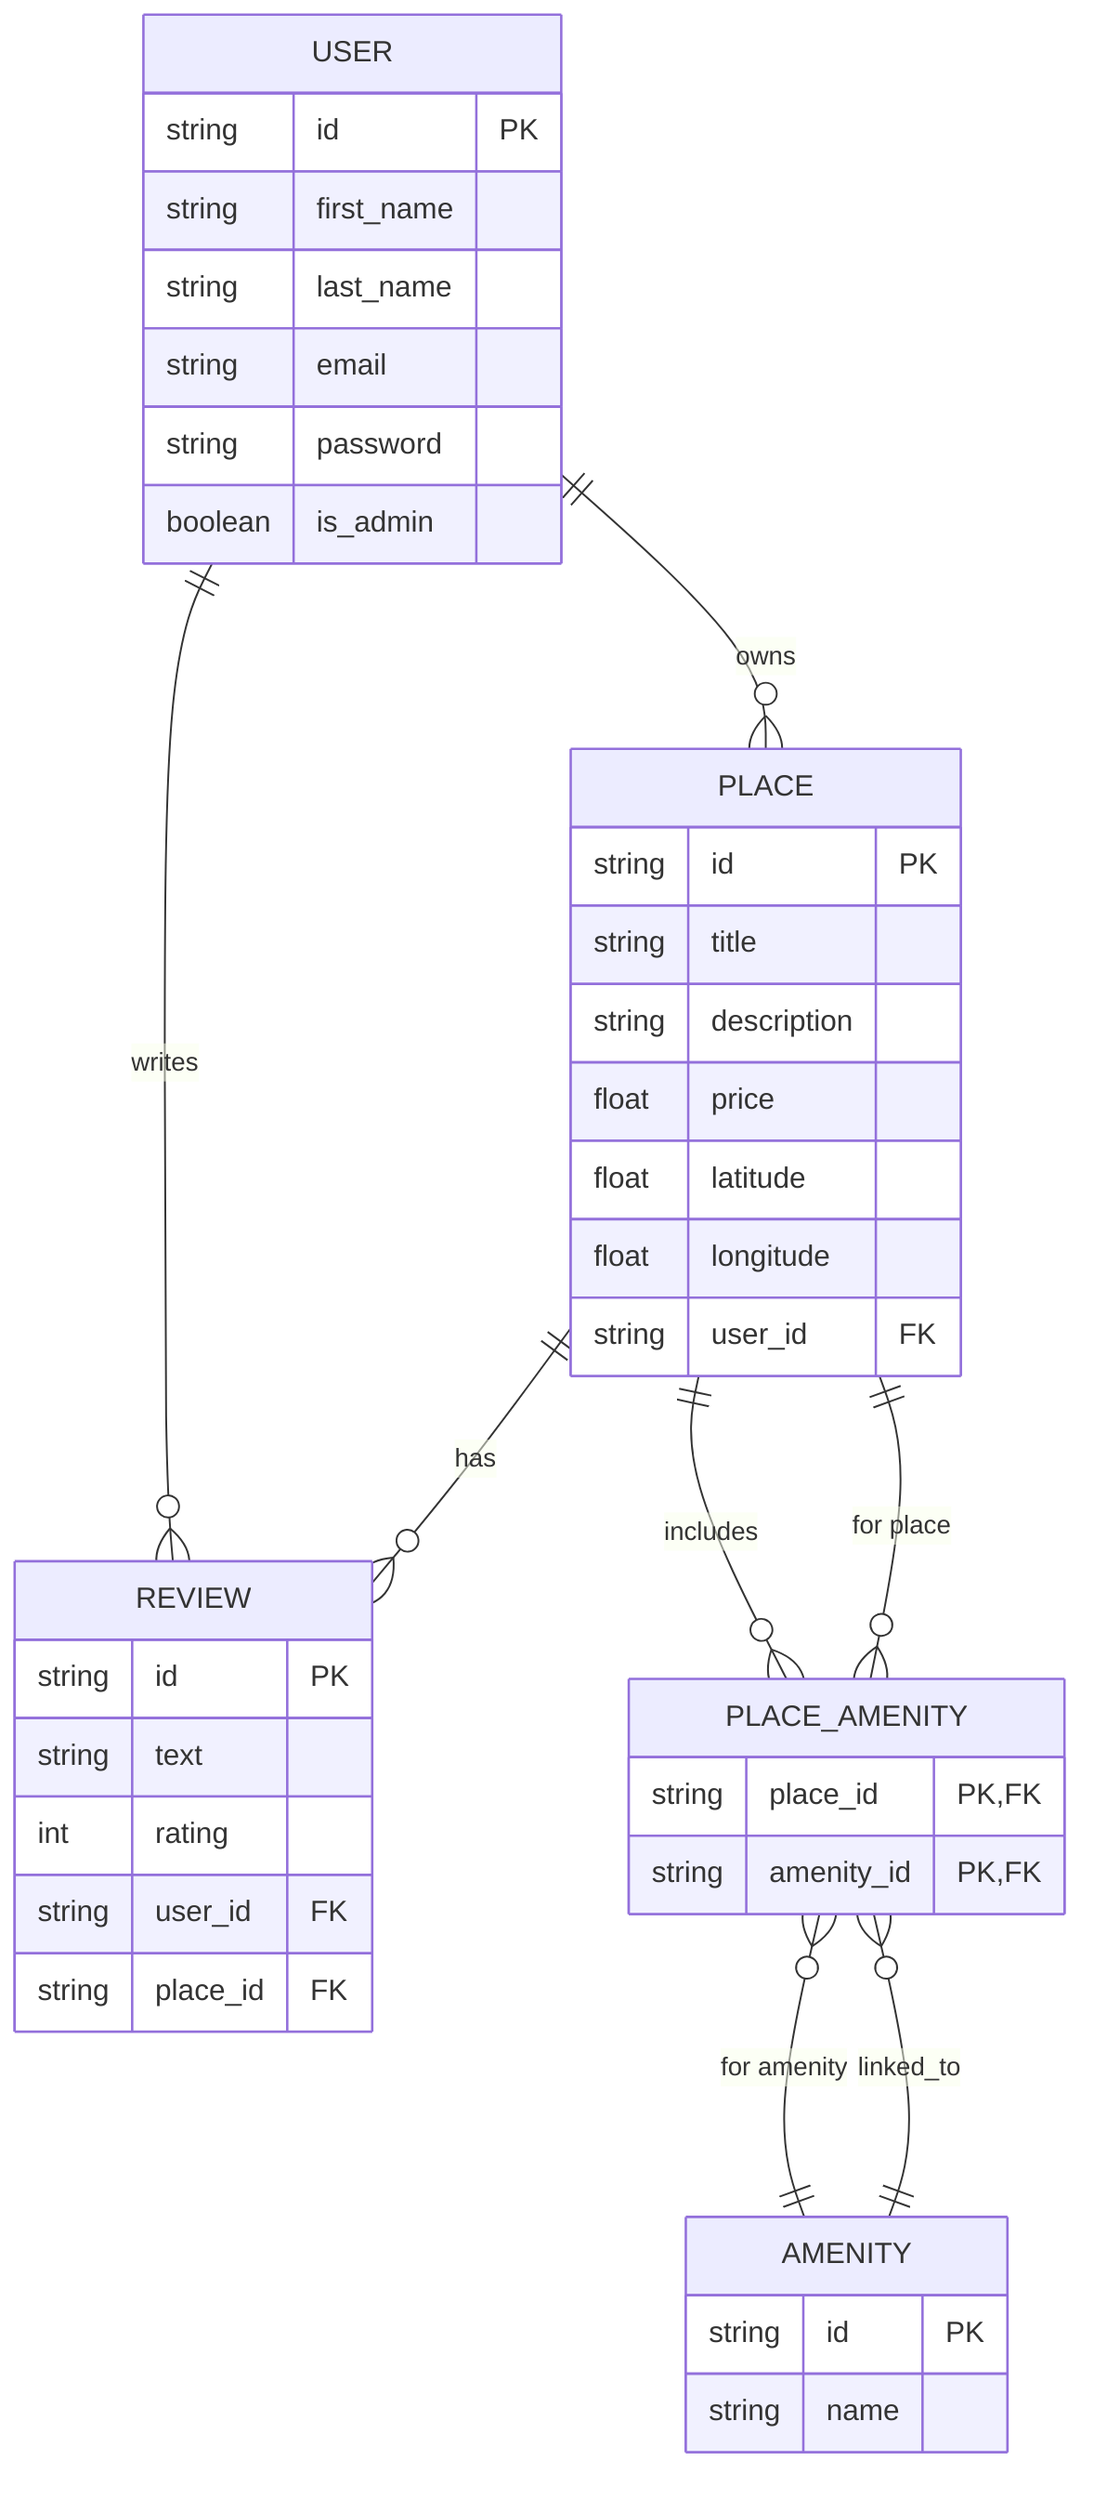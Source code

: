 erDiagram
    USER {
        string id PK
        string first_name
        string last_name
        string email
        string password
        boolean is_admin
    }
    PLACE {
        string id PK
        string title
        string description
        float price
        float latitude
        float longitude
        string user_id FK
    }
    REVIEW {
        string id PK
        string text
        int rating
        string user_id FK
        string place_id FK
    }
    AMENITY {
        string id PK
        string name
    }
    PLACE_AMENITY {
        string place_id PK, FK
        string amenity_id PK, FK
    }

    USER ||--o{ PLACE : "owns"
    USER ||--o{ REVIEW : "writes"
    PLACE ||--o{ REVIEW : "has"
    PLACE ||--o{ PLACE_AMENITY : "includes"
    AMENITY ||--o{ PLACE_AMENITY : "linked_to"
    PLACE_AMENITY }o--|| PLACE : "for place"
    PLACE_AMENITY }o--|| AMENITY : "for amenity"

%% PK = Primary Key (clé primaire) : C’est la colonne (ou l’ensemble de colonnes) qui identifie de façon unique chaque ligne d’une table.
%% Exemple : id est souvent la clé primaire d’une table.
%% Analogie : identifiant unique (comme ta carte d’identité)

%% FK = Foreign Key (clé étrangère) : C’est une colonne qui référence la clé primaire d’une autre table. Elle sert à établir une relation entre deux tables.
%% Exemple : user_id dans la table places est une clé étrangère qui référence id dans la table users.
%% Analogie : lien vers un autre identifiant (comme le numéro de la carte d’identité de ton parent sur ta fiche)